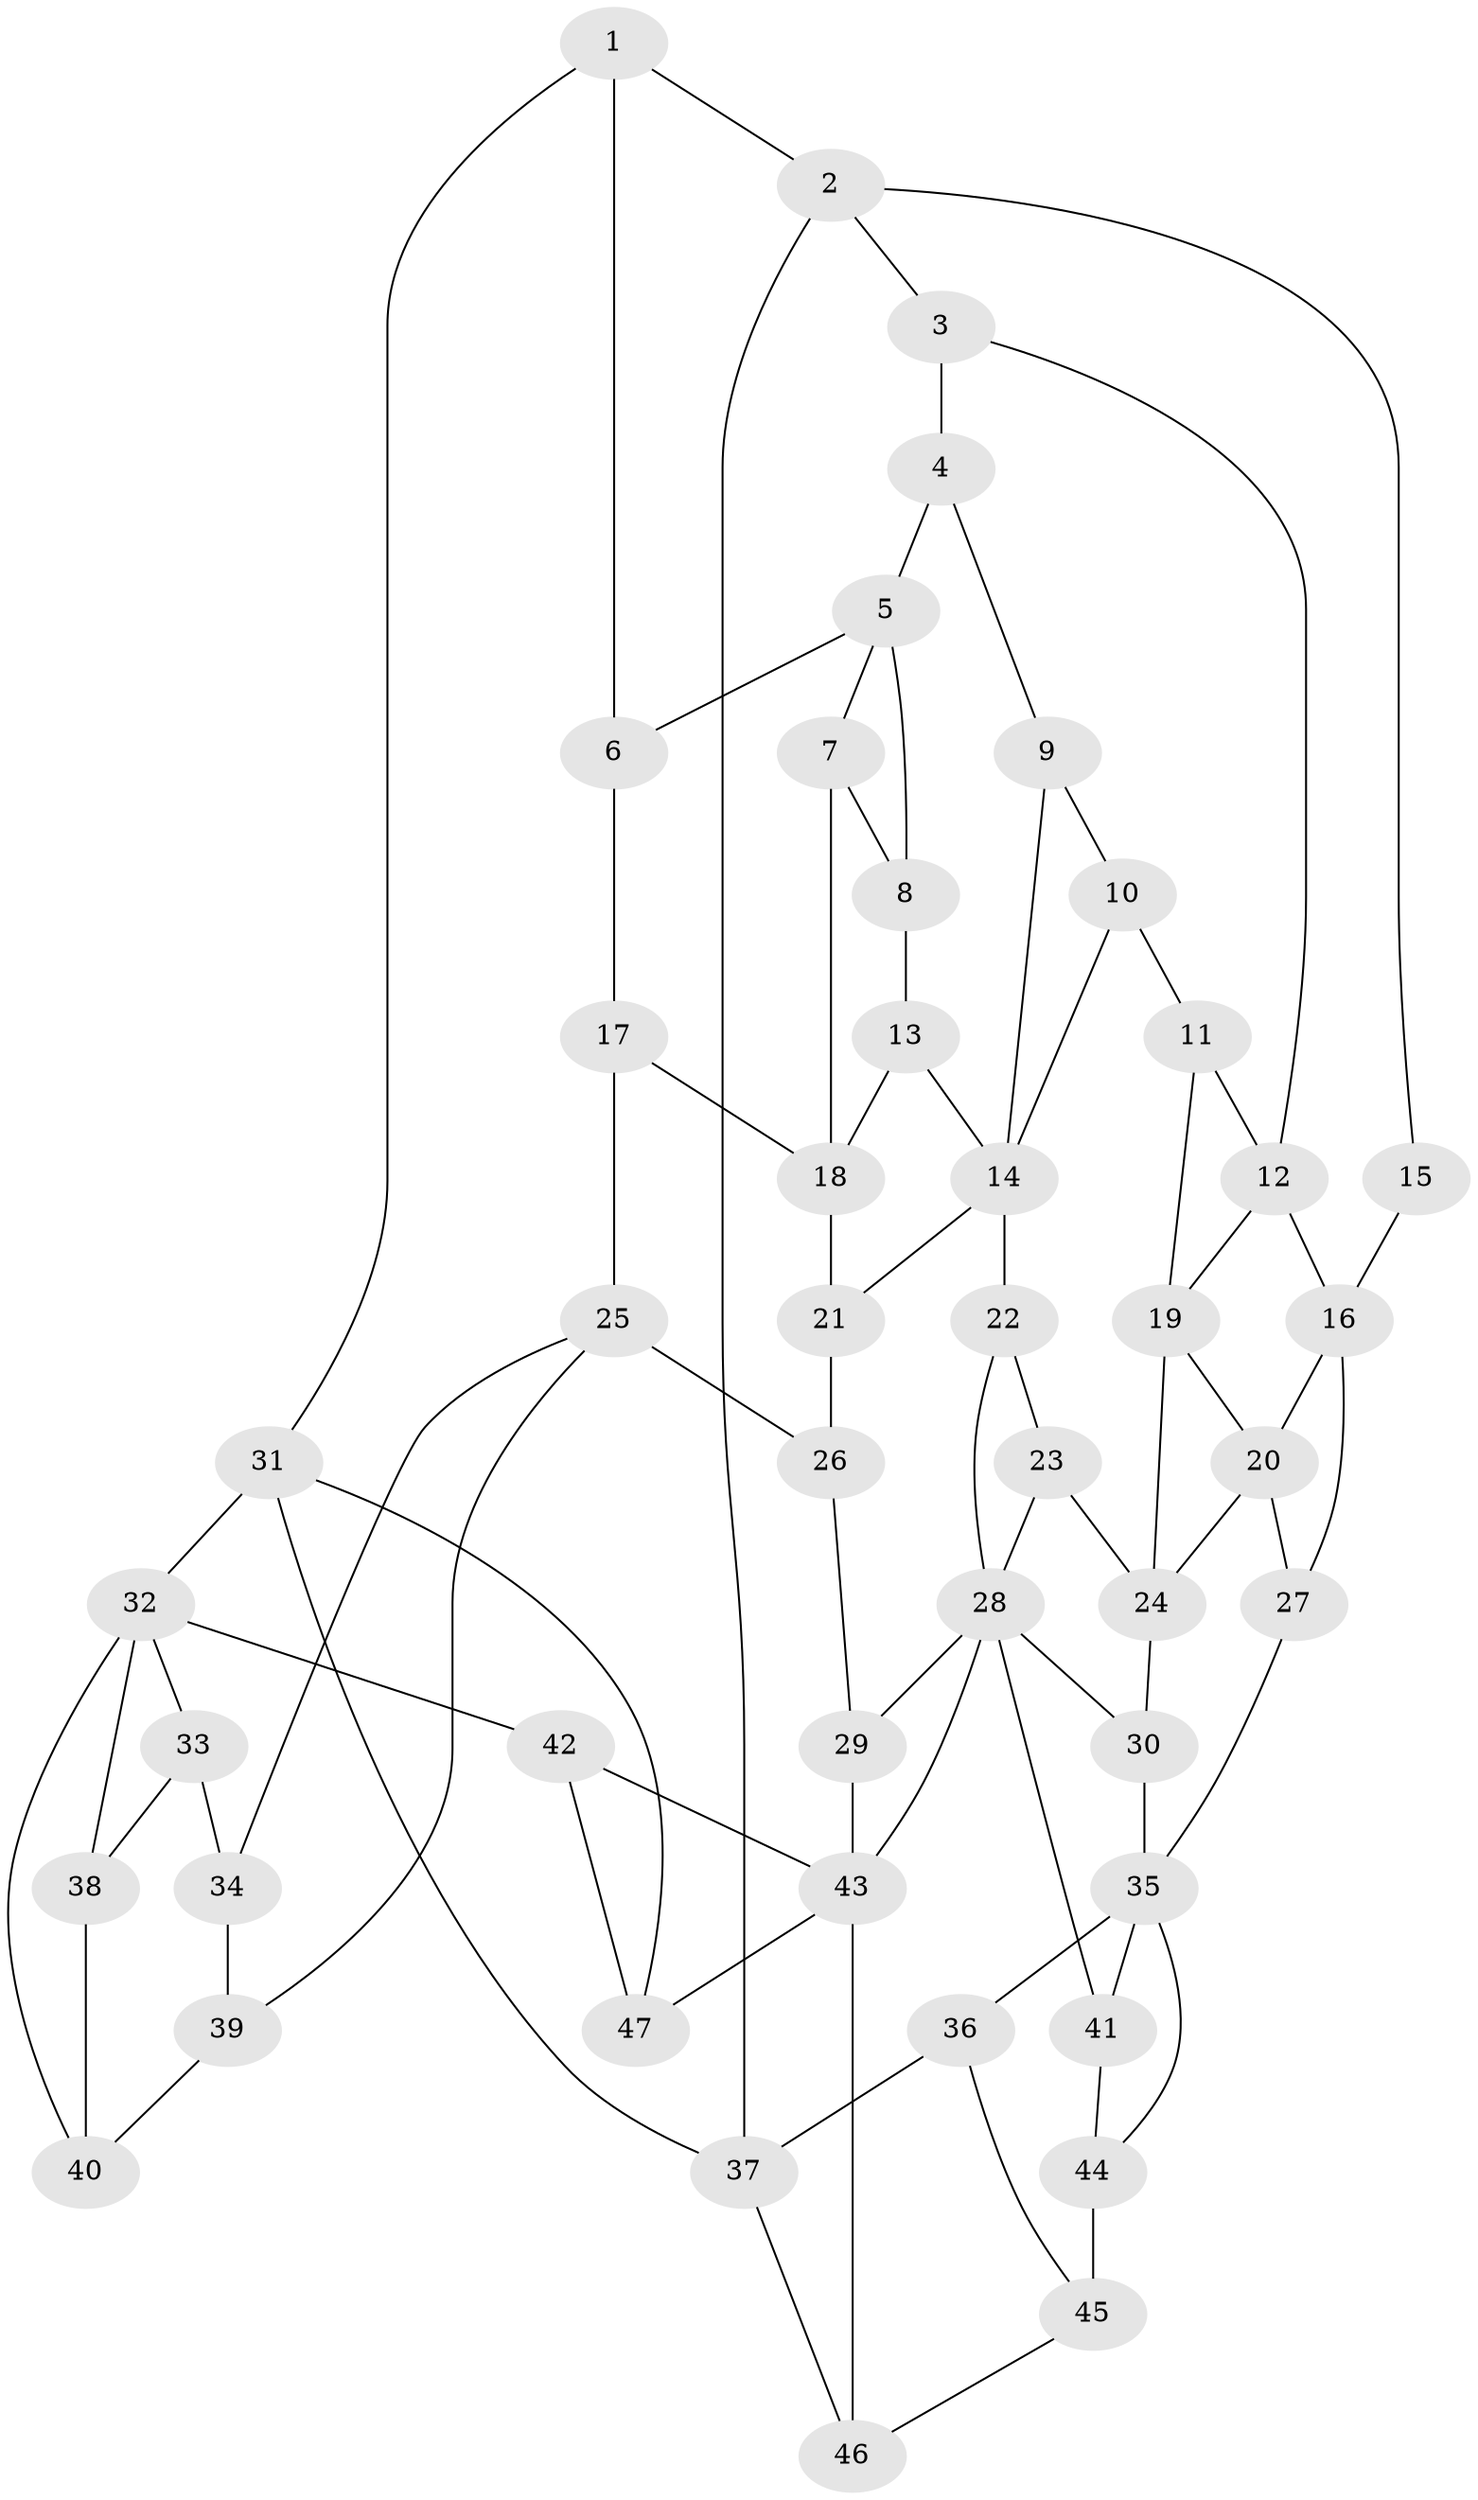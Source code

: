 // original degree distribution, {3: 0.0425531914893617, 6: 0.26595744680851063, 4: 0.24468085106382978, 5: 0.44680851063829785}
// Generated by graph-tools (version 1.1) at 2025/38/03/09/25 02:38:34]
// undirected, 47 vertices, 81 edges
graph export_dot {
graph [start="1"]
  node [color=gray90,style=filled];
  1;
  2;
  3;
  4;
  5;
  6;
  7;
  8;
  9;
  10;
  11;
  12;
  13;
  14;
  15;
  16;
  17;
  18;
  19;
  20;
  21;
  22;
  23;
  24;
  25;
  26;
  27;
  28;
  29;
  30;
  31;
  32;
  33;
  34;
  35;
  36;
  37;
  38;
  39;
  40;
  41;
  42;
  43;
  44;
  45;
  46;
  47;
  1 -- 2 [weight=1.0];
  1 -- 6 [weight=2.0];
  1 -- 31 [weight=1.0];
  2 -- 3 [weight=1.0];
  2 -- 15 [weight=1.0];
  2 -- 37 [weight=1.0];
  3 -- 4 [weight=1.0];
  3 -- 12 [weight=1.0];
  4 -- 5 [weight=1.0];
  4 -- 9 [weight=1.0];
  5 -- 6 [weight=1.0];
  5 -- 7 [weight=1.0];
  5 -- 8 [weight=1.0];
  6 -- 17 [weight=2.0];
  7 -- 8 [weight=1.0];
  7 -- 18 [weight=1.0];
  8 -- 13 [weight=1.0];
  9 -- 10 [weight=1.0];
  9 -- 14 [weight=1.0];
  10 -- 11 [weight=1.0];
  10 -- 14 [weight=1.0];
  11 -- 12 [weight=1.0];
  11 -- 19 [weight=2.0];
  12 -- 16 [weight=2.0];
  12 -- 19 [weight=1.0];
  13 -- 14 [weight=1.0];
  13 -- 18 [weight=1.0];
  14 -- 21 [weight=1.0];
  14 -- 22 [weight=2.0];
  15 -- 16 [weight=2.0];
  16 -- 20 [weight=1.0];
  16 -- 27 [weight=1.0];
  17 -- 18 [weight=2.0];
  17 -- 25 [weight=2.0];
  18 -- 21 [weight=1.0];
  19 -- 20 [weight=1.0];
  19 -- 24 [weight=2.0];
  20 -- 24 [weight=1.0];
  20 -- 27 [weight=1.0];
  21 -- 26 [weight=1.0];
  22 -- 23 [weight=1.0];
  22 -- 28 [weight=1.0];
  23 -- 24 [weight=1.0];
  23 -- 28 [weight=1.0];
  24 -- 30 [weight=1.0];
  25 -- 26 [weight=1.0];
  25 -- 34 [weight=1.0];
  25 -- 39 [weight=1.0];
  26 -- 29 [weight=1.0];
  27 -- 35 [weight=1.0];
  28 -- 29 [weight=1.0];
  28 -- 30 [weight=1.0];
  28 -- 41 [weight=1.0];
  28 -- 43 [weight=1.0];
  29 -- 43 [weight=2.0];
  30 -- 35 [weight=1.0];
  31 -- 32 [weight=1.0];
  31 -- 37 [weight=1.0];
  31 -- 47 [weight=1.0];
  32 -- 33 [weight=1.0];
  32 -- 38 [weight=2.0];
  32 -- 40 [weight=1.0];
  32 -- 42 [weight=1.0];
  33 -- 34 [weight=1.0];
  33 -- 38 [weight=1.0];
  34 -- 39 [weight=1.0];
  35 -- 36 [weight=1.0];
  35 -- 41 [weight=2.0];
  35 -- 44 [weight=1.0];
  36 -- 37 [weight=1.0];
  36 -- 45 [weight=1.0];
  37 -- 46 [weight=1.0];
  38 -- 40 [weight=1.0];
  39 -- 40 [weight=1.0];
  41 -- 44 [weight=1.0];
  42 -- 43 [weight=1.0];
  42 -- 47 [weight=1.0];
  43 -- 46 [weight=1.0];
  43 -- 47 [weight=1.0];
  44 -- 45 [weight=4.0];
  45 -- 46 [weight=1.0];
}
